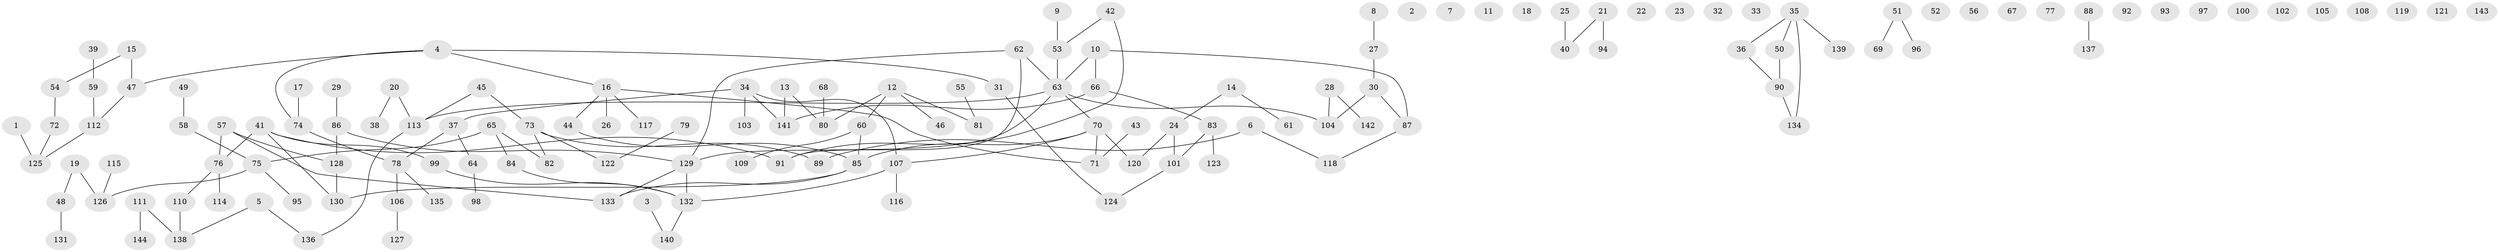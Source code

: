 // Generated by graph-tools (version 1.1) at 2025/13/03/09/25 04:13:02]
// undirected, 144 vertices, 139 edges
graph export_dot {
graph [start="1"]
  node [color=gray90,style=filled];
  1;
  2;
  3;
  4;
  5;
  6;
  7;
  8;
  9;
  10;
  11;
  12;
  13;
  14;
  15;
  16;
  17;
  18;
  19;
  20;
  21;
  22;
  23;
  24;
  25;
  26;
  27;
  28;
  29;
  30;
  31;
  32;
  33;
  34;
  35;
  36;
  37;
  38;
  39;
  40;
  41;
  42;
  43;
  44;
  45;
  46;
  47;
  48;
  49;
  50;
  51;
  52;
  53;
  54;
  55;
  56;
  57;
  58;
  59;
  60;
  61;
  62;
  63;
  64;
  65;
  66;
  67;
  68;
  69;
  70;
  71;
  72;
  73;
  74;
  75;
  76;
  77;
  78;
  79;
  80;
  81;
  82;
  83;
  84;
  85;
  86;
  87;
  88;
  89;
  90;
  91;
  92;
  93;
  94;
  95;
  96;
  97;
  98;
  99;
  100;
  101;
  102;
  103;
  104;
  105;
  106;
  107;
  108;
  109;
  110;
  111;
  112;
  113;
  114;
  115;
  116;
  117;
  118;
  119;
  120;
  121;
  122;
  123;
  124;
  125;
  126;
  127;
  128;
  129;
  130;
  131;
  132;
  133;
  134;
  135;
  136;
  137;
  138;
  139;
  140;
  141;
  142;
  143;
  144;
  1 -- 125;
  3 -- 140;
  4 -- 16;
  4 -- 31;
  4 -- 47;
  4 -- 74;
  5 -- 136;
  5 -- 138;
  6 -- 89;
  6 -- 118;
  8 -- 27;
  9 -- 53;
  10 -- 63;
  10 -- 66;
  10 -- 87;
  12 -- 46;
  12 -- 60;
  12 -- 80;
  12 -- 81;
  13 -- 80;
  13 -- 141;
  14 -- 24;
  14 -- 61;
  15 -- 47;
  15 -- 54;
  16 -- 26;
  16 -- 44;
  16 -- 71;
  16 -- 117;
  17 -- 74;
  19 -- 48;
  19 -- 126;
  20 -- 38;
  20 -- 113;
  21 -- 40;
  21 -- 94;
  24 -- 101;
  24 -- 120;
  25 -- 40;
  27 -- 30;
  28 -- 104;
  28 -- 142;
  29 -- 86;
  30 -- 87;
  30 -- 104;
  31 -- 124;
  34 -- 37;
  34 -- 103;
  34 -- 107;
  34 -- 141;
  35 -- 36;
  35 -- 50;
  35 -- 134;
  35 -- 139;
  36 -- 90;
  37 -- 64;
  37 -- 78;
  39 -- 59;
  41 -- 76;
  41 -- 91;
  41 -- 99;
  41 -- 130;
  42 -- 53;
  42 -- 91;
  43 -- 71;
  44 -- 85;
  45 -- 73;
  45 -- 113;
  47 -- 112;
  48 -- 131;
  49 -- 58;
  50 -- 90;
  51 -- 69;
  51 -- 96;
  53 -- 63;
  54 -- 72;
  55 -- 81;
  57 -- 76;
  57 -- 128;
  57 -- 133;
  58 -- 75;
  59 -- 112;
  60 -- 85;
  60 -- 109;
  62 -- 63;
  62 -- 91;
  62 -- 129;
  63 -- 70;
  63 -- 104;
  63 -- 113;
  63 -- 129;
  64 -- 98;
  65 -- 75;
  65 -- 82;
  65 -- 84;
  66 -- 83;
  66 -- 141;
  68 -- 80;
  70 -- 71;
  70 -- 85;
  70 -- 107;
  70 -- 120;
  72 -- 125;
  73 -- 82;
  73 -- 89;
  73 -- 122;
  74 -- 78;
  75 -- 95;
  75 -- 126;
  76 -- 110;
  76 -- 114;
  78 -- 106;
  78 -- 135;
  79 -- 122;
  83 -- 101;
  83 -- 123;
  84 -- 132;
  85 -- 130;
  85 -- 133;
  86 -- 128;
  86 -- 129;
  87 -- 118;
  88 -- 137;
  90 -- 134;
  99 -- 132;
  101 -- 124;
  106 -- 127;
  107 -- 116;
  107 -- 132;
  110 -- 138;
  111 -- 138;
  111 -- 144;
  112 -- 125;
  113 -- 136;
  115 -- 126;
  128 -- 130;
  129 -- 132;
  129 -- 133;
  132 -- 140;
}
